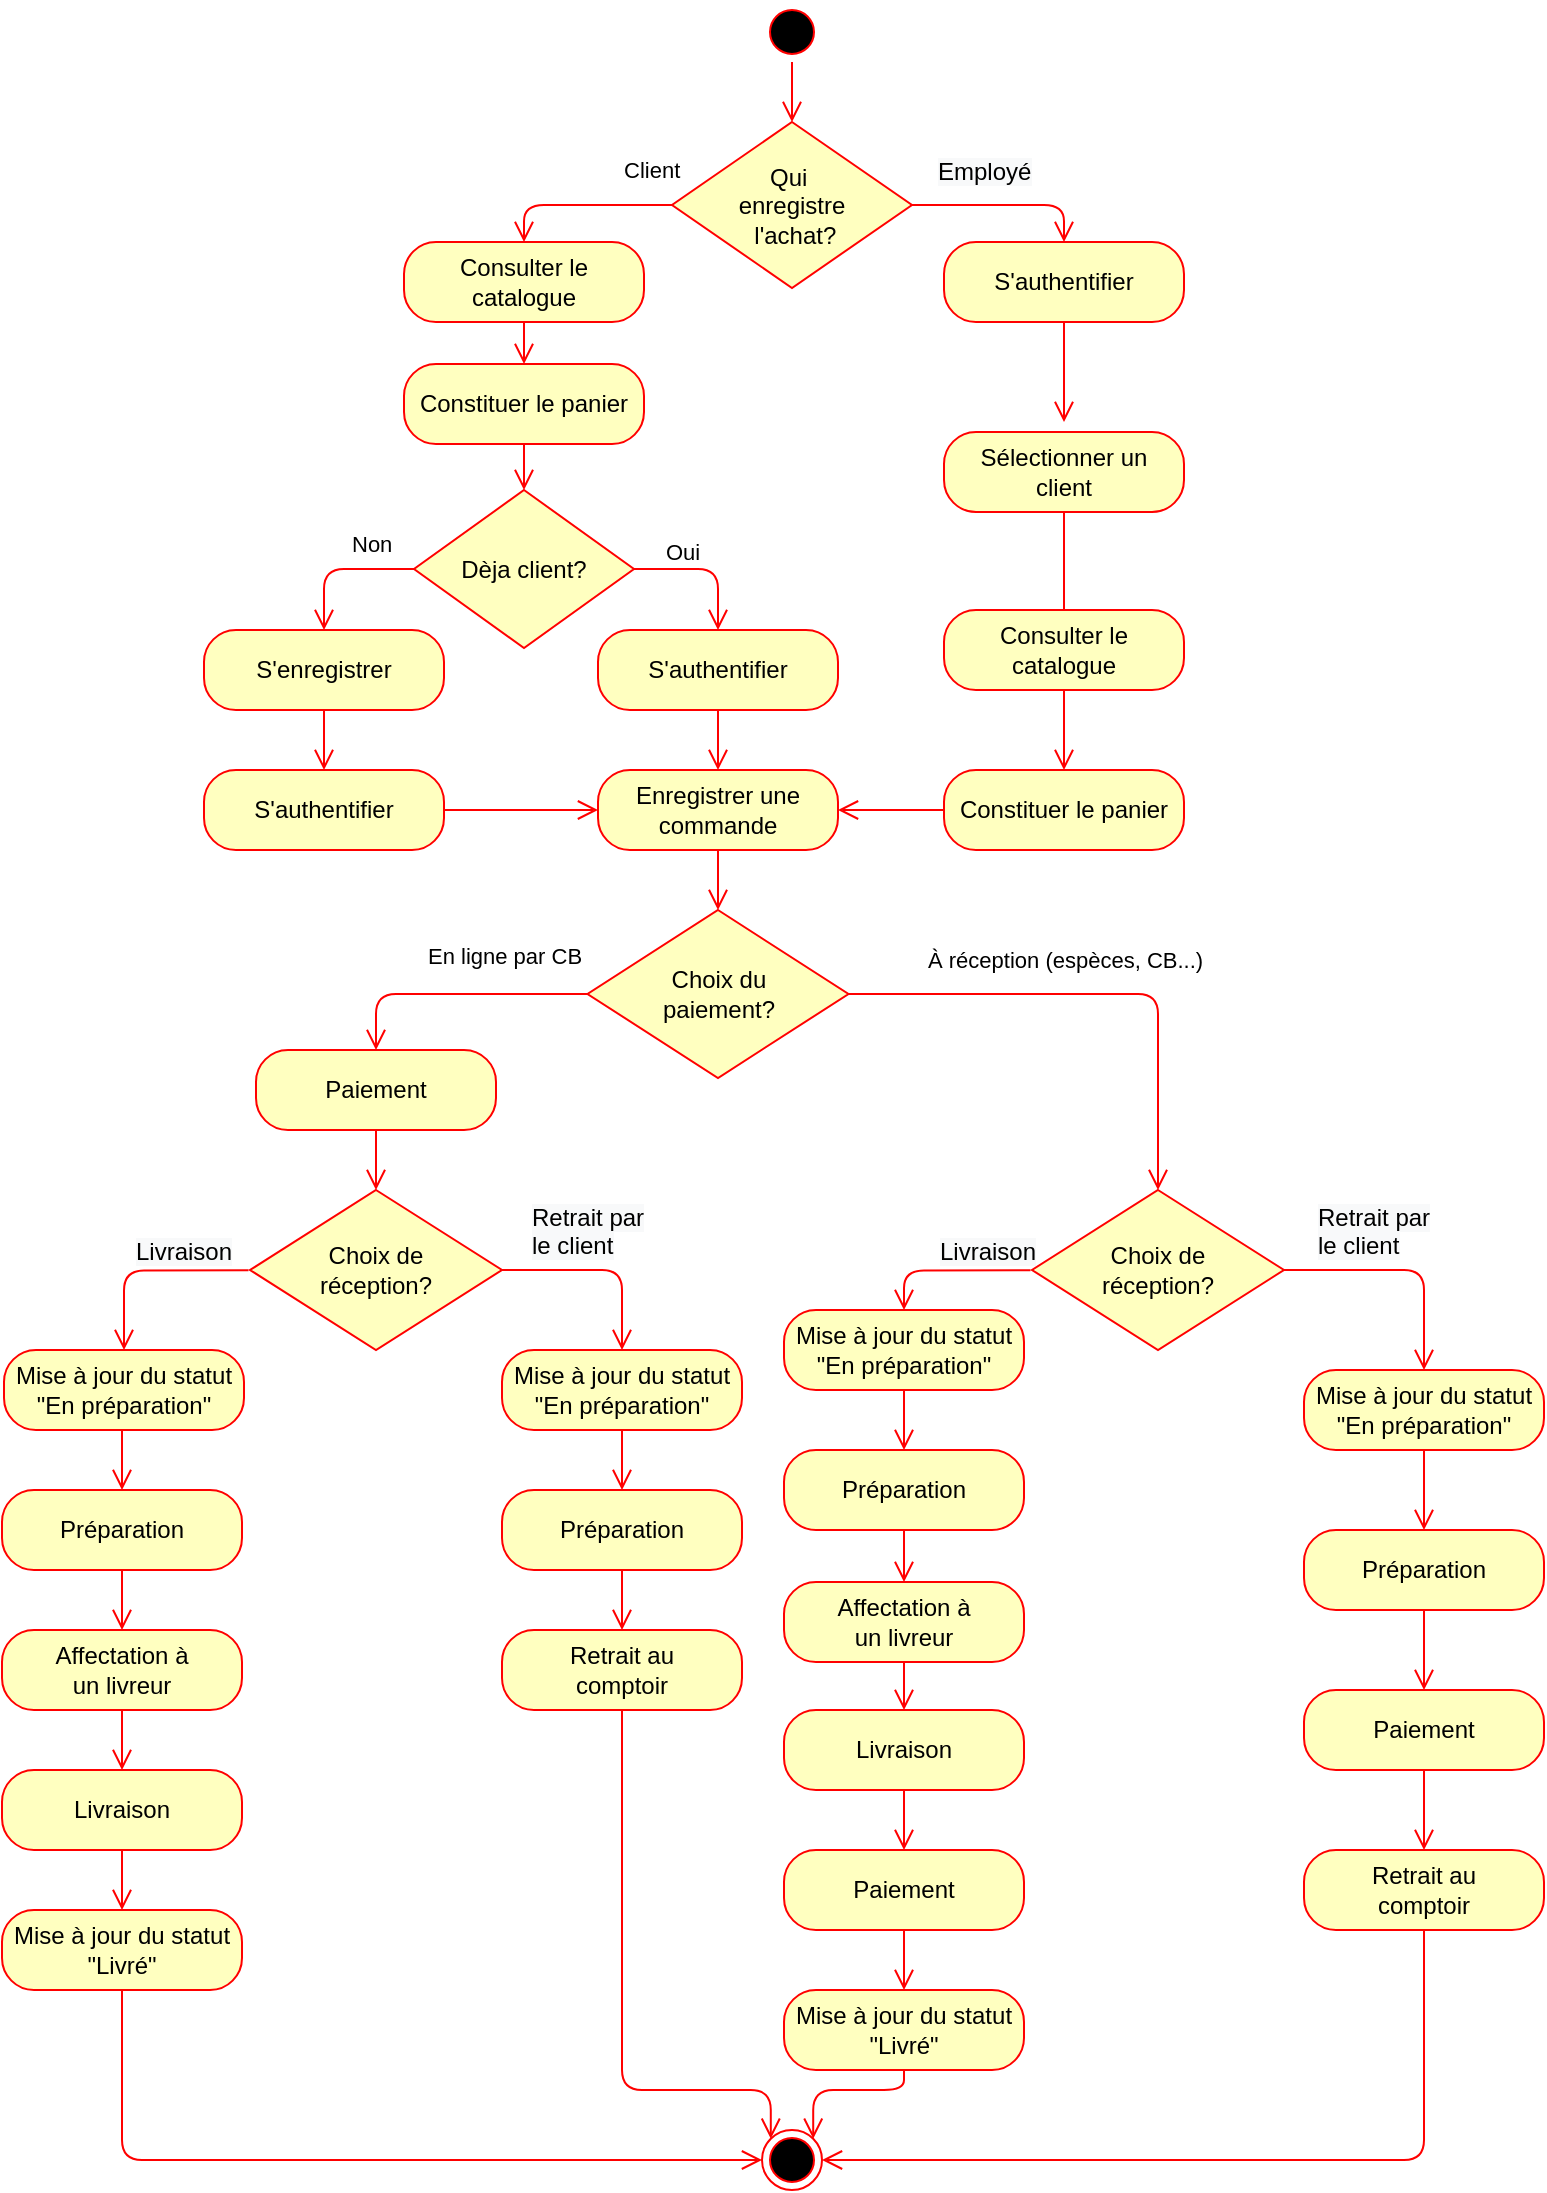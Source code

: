 <mxfile version="14.4.9" type="github">
  <diagram id="C5RBs43oDa-KdzZeNtuy" name="Page-1">
    <mxGraphModel dx="1613" dy="513" grid="1" gridSize="10" guides="1" tooltips="1" connect="1" arrows="1" fold="1" page="1" pageScale="1" pageWidth="827" pageHeight="1169" math="0" shadow="0">
      <root>
        <mxCell id="WIyWlLk6GJQsqaUBKTNV-0" />
        <mxCell id="WIyWlLk6GJQsqaUBKTNV-1" parent="WIyWlLk6GJQsqaUBKTNV-0" />
        <mxCell id="DZtqvsGBUFGNdlKDPb9Z-2" value="Consulter le catalogue" style="rounded=1;whiteSpace=wrap;html=1;arcSize=40;fontColor=#000000;fillColor=#ffffc0;strokeColor=#ff0000;" parent="WIyWlLk6GJQsqaUBKTNV-1" vertex="1">
          <mxGeometry x="200" y="136" width="120" height="40" as="geometry" />
        </mxCell>
        <mxCell id="DZtqvsGBUFGNdlKDPb9Z-3" value="" style="edgeStyle=orthogonalEdgeStyle;html=1;verticalAlign=bottom;endArrow=open;endSize=8;strokeColor=#ff0000;entryX=0.5;entryY=0;entryDx=0;entryDy=0;" parent="WIyWlLk6GJQsqaUBKTNV-1" source="DZtqvsGBUFGNdlKDPb9Z-2" target="DZtqvsGBUFGNdlKDPb9Z-4" edge="1">
          <mxGeometry relative="1" as="geometry">
            <mxPoint x="66" y="186" as="targetPoint" />
          </mxGeometry>
        </mxCell>
        <mxCell id="DZtqvsGBUFGNdlKDPb9Z-4" value="Constituer le panier" style="rounded=1;whiteSpace=wrap;html=1;arcSize=40;fontColor=#000000;fillColor=#ffffc0;strokeColor=#ff0000;" parent="WIyWlLk6GJQsqaUBKTNV-1" vertex="1">
          <mxGeometry x="200" y="197" width="120" height="40" as="geometry" />
        </mxCell>
        <mxCell id="DZtqvsGBUFGNdlKDPb9Z-5" value="" style="edgeStyle=orthogonalEdgeStyle;html=1;verticalAlign=bottom;endArrow=open;endSize=8;strokeColor=#ff0000;exitX=0.5;exitY=1;exitDx=0;exitDy=0;" parent="WIyWlLk6GJQsqaUBKTNV-1" source="DZtqvsGBUFGNdlKDPb9Z-4" edge="1">
          <mxGeometry relative="1" as="geometry">
            <mxPoint x="260" y="260" as="targetPoint" />
            <mxPoint x="510" y="441" as="sourcePoint" />
            <Array as="points" />
          </mxGeometry>
        </mxCell>
        <mxCell id="DZtqvsGBUFGNdlKDPb9Z-6" value="Qui&amp;nbsp;&lt;br&gt;enregistre&lt;br&gt;&amp;nbsp;l&#39;achat?" style="rhombus;whiteSpace=wrap;html=1;fillColor=#ffffc0;strokeColor=#ff0000;" parent="WIyWlLk6GJQsqaUBKTNV-1" vertex="1">
          <mxGeometry x="334" y="76" width="120" height="83" as="geometry" />
        </mxCell>
        <mxCell id="DZtqvsGBUFGNdlKDPb9Z-7" value="&lt;span style=&quot;font-size: 12px ; text-align: center ; white-space: normal ; background-color: rgb(248 , 249 , 250)&quot;&gt;Employé&lt;/span&gt;" style="edgeStyle=orthogonalEdgeStyle;html=1;align=left;verticalAlign=bottom;endArrow=open;endSize=8;strokeColor=#ff0000;entryX=0.5;entryY=0;entryDx=0;entryDy=0;" parent="WIyWlLk6GJQsqaUBKTNV-1" source="DZtqvsGBUFGNdlKDPb9Z-6" target="DZtqvsGBUFGNdlKDPb9Z-25" edge="1">
          <mxGeometry x="-0.781" y="9" relative="1" as="geometry">
            <mxPoint x="560" y="316" as="targetPoint" />
            <mxPoint y="1" as="offset" />
          </mxGeometry>
        </mxCell>
        <mxCell id="DZtqvsGBUFGNdlKDPb9Z-8" value="Client" style="edgeStyle=orthogonalEdgeStyle;html=1;align=left;verticalAlign=top;endArrow=open;endSize=8;strokeColor=#ff0000;exitX=0;exitY=0.5;exitDx=0;exitDy=0;entryX=0.5;entryY=0;entryDx=0;entryDy=0;" parent="WIyWlLk6GJQsqaUBKTNV-1" source="DZtqvsGBUFGNdlKDPb9Z-6" target="DZtqvsGBUFGNdlKDPb9Z-2" edge="1">
          <mxGeometry x="-0.426" y="-31" relative="1" as="geometry">
            <mxPoint x="260" y="146" as="targetPoint" />
            <mxPoint x="320" y="118" as="sourcePoint" />
            <Array as="points">
              <mxPoint x="260" y="118" />
            </Array>
            <mxPoint as="offset" />
          </mxGeometry>
        </mxCell>
        <mxCell id="DZtqvsGBUFGNdlKDPb9Z-9" value="Dèja client?" style="rhombus;whiteSpace=wrap;html=1;fillColor=#ffffc0;strokeColor=#ff0000;" parent="WIyWlLk6GJQsqaUBKTNV-1" vertex="1">
          <mxGeometry x="205" y="260" width="110" height="79" as="geometry" />
        </mxCell>
        <mxCell id="DZtqvsGBUFGNdlKDPb9Z-10" value="Oui" style="edgeStyle=orthogonalEdgeStyle;html=1;align=left;verticalAlign=bottom;endArrow=open;endSize=8;strokeColor=#ff0000;entryX=0.5;entryY=0;entryDx=0;entryDy=0;exitX=1;exitY=0.5;exitDx=0;exitDy=0;" parent="WIyWlLk6GJQsqaUBKTNV-1" source="DZtqvsGBUFGNdlKDPb9Z-9" target="DZtqvsGBUFGNdlKDPb9Z-18" edge="1">
          <mxGeometry x="-0.608" relative="1" as="geometry">
            <mxPoint x="350" y="510" as="targetPoint" />
            <mxPoint as="offset" />
            <Array as="points">
              <mxPoint x="315" y="300" />
              <mxPoint x="357" y="300" />
            </Array>
          </mxGeometry>
        </mxCell>
        <mxCell id="DZtqvsGBUFGNdlKDPb9Z-11" value="Non" style="edgeStyle=orthogonalEdgeStyle;html=1;align=left;verticalAlign=top;endArrow=open;endSize=8;strokeColor=#ff0000;exitX=0;exitY=0.5;exitDx=0;exitDy=0;entryX=0.5;entryY=0;entryDx=0;entryDy=0;" parent="WIyWlLk6GJQsqaUBKTNV-1" source="DZtqvsGBUFGNdlKDPb9Z-9" target="DZtqvsGBUFGNdlKDPb9Z-12" edge="1">
          <mxGeometry x="-0.119" y="-26" relative="1" as="geometry">
            <mxPoint x="110" y="450" as="targetPoint" />
            <mxPoint x="210" y="480" as="sourcePoint" />
            <Array as="points">
              <mxPoint x="205" y="300" />
              <mxPoint x="160" y="300" />
            </Array>
            <mxPoint as="offset" />
          </mxGeometry>
        </mxCell>
        <mxCell id="DZtqvsGBUFGNdlKDPb9Z-12" value="S&#39;enregistrer" style="rounded=1;whiteSpace=wrap;html=1;arcSize=40;fontColor=#000000;fillColor=#ffffc0;strokeColor=#ff0000;" parent="WIyWlLk6GJQsqaUBKTNV-1" vertex="1">
          <mxGeometry x="100" y="330" width="120" height="40" as="geometry" />
        </mxCell>
        <mxCell id="DZtqvsGBUFGNdlKDPb9Z-13" value="" style="edgeStyle=orthogonalEdgeStyle;html=1;verticalAlign=bottom;endArrow=open;endSize=8;strokeColor=#ff0000;entryX=0.5;entryY=0;entryDx=0;entryDy=0;" parent="WIyWlLk6GJQsqaUBKTNV-1" source="DZtqvsGBUFGNdlKDPb9Z-12" target="DZtqvsGBUFGNdlKDPb9Z-16" edge="1">
          <mxGeometry relative="1" as="geometry">
            <mxPoint x="30" y="630" as="targetPoint" />
          </mxGeometry>
        </mxCell>
        <mxCell id="DZtqvsGBUFGNdlKDPb9Z-16" value="S&#39;authentifier" style="rounded=1;whiteSpace=wrap;html=1;arcSize=40;fontColor=#000000;fillColor=#ffffc0;strokeColor=#ff0000;" parent="WIyWlLk6GJQsqaUBKTNV-1" vertex="1">
          <mxGeometry x="100" y="400" width="120" height="40" as="geometry" />
        </mxCell>
        <mxCell id="DZtqvsGBUFGNdlKDPb9Z-17" value="" style="edgeStyle=orthogonalEdgeStyle;html=1;verticalAlign=bottom;endArrow=open;endSize=8;strokeColor=#ff0000;entryX=0;entryY=0.5;entryDx=0;entryDy=0;" parent="WIyWlLk6GJQsqaUBKTNV-1" source="DZtqvsGBUFGNdlKDPb9Z-16" target="DZtqvsGBUFGNdlKDPb9Z-20" edge="1">
          <mxGeometry relative="1" as="geometry">
            <mxPoint x="240" y="620" as="targetPoint" />
          </mxGeometry>
        </mxCell>
        <mxCell id="DZtqvsGBUFGNdlKDPb9Z-18" value="S&#39;authentifier" style="rounded=1;whiteSpace=wrap;html=1;arcSize=40;fontColor=#000000;fillColor=#ffffc0;strokeColor=#ff0000;" parent="WIyWlLk6GJQsqaUBKTNV-1" vertex="1">
          <mxGeometry x="297" y="330" width="120" height="40" as="geometry" />
        </mxCell>
        <mxCell id="DZtqvsGBUFGNdlKDPb9Z-19" value="" style="edgeStyle=orthogonalEdgeStyle;html=1;verticalAlign=bottom;endArrow=open;endSize=8;strokeColor=#ff0000;entryX=0.5;entryY=0;entryDx=0;entryDy=0;" parent="WIyWlLk6GJQsqaUBKTNV-1" source="DZtqvsGBUFGNdlKDPb9Z-18" target="DZtqvsGBUFGNdlKDPb9Z-20" edge="1">
          <mxGeometry relative="1" as="geometry">
            <mxPoint x="354" y="570" as="targetPoint" />
          </mxGeometry>
        </mxCell>
        <mxCell id="DZtqvsGBUFGNdlKDPb9Z-20" value="Enregistrer une commande" style="rounded=1;whiteSpace=wrap;html=1;arcSize=40;fontColor=#000000;fillColor=#ffffc0;strokeColor=#ff0000;" parent="WIyWlLk6GJQsqaUBKTNV-1" vertex="1">
          <mxGeometry x="297" y="400" width="120" height="40" as="geometry" />
        </mxCell>
        <mxCell id="DZtqvsGBUFGNdlKDPb9Z-25" value="S&#39;authentifier" style="rounded=1;whiteSpace=wrap;html=1;arcSize=40;fontColor=#000000;fillColor=#ffffc0;strokeColor=#ff0000;" parent="WIyWlLk6GJQsqaUBKTNV-1" vertex="1">
          <mxGeometry x="470" y="136" width="120" height="40" as="geometry" />
        </mxCell>
        <mxCell id="DZtqvsGBUFGNdlKDPb9Z-26" value="" style="edgeStyle=orthogonalEdgeStyle;html=1;verticalAlign=bottom;endArrow=open;endSize=8;strokeColor=#ff0000;entryX=0.5;entryY=0;entryDx=0;entryDy=0;" parent="WIyWlLk6GJQsqaUBKTNV-1" source="DZtqvsGBUFGNdlKDPb9Z-25" edge="1">
          <mxGeometry relative="1" as="geometry">
            <mxPoint x="530" y="226" as="targetPoint" />
          </mxGeometry>
        </mxCell>
        <mxCell id="DZtqvsGBUFGNdlKDPb9Z-27" value="Choix de&lt;br&gt;réception?" style="rhombus;whiteSpace=wrap;html=1;fillColor=#ffffc0;strokeColor=#ff0000;" parent="WIyWlLk6GJQsqaUBKTNV-1" vertex="1">
          <mxGeometry x="123" y="610" width="126" height="80" as="geometry" />
        </mxCell>
        <mxCell id="DZtqvsGBUFGNdlKDPb9Z-28" value="&lt;span style=&quot;font-size: 12px ; text-align: center ; white-space: normal ; background-color: rgb(248 , 249 , 250)&quot;&gt;Livraison&lt;/span&gt;" style="edgeStyle=orthogonalEdgeStyle;html=1;align=left;verticalAlign=bottom;endArrow=open;endSize=8;strokeColor=#ff0000;exitX=-0.006;exitY=0.502;exitDx=0;exitDy=0;exitPerimeter=0;entryX=0.5;entryY=0;entryDx=0;entryDy=0;" parent="WIyWlLk6GJQsqaUBKTNV-1" source="DZtqvsGBUFGNdlKDPb9Z-27" target="xPHFzQDLNkLjSskqJtWU-8" edge="1">
          <mxGeometry x="0.132" relative="1" as="geometry">
            <mxPoint x="70" y="680" as="targetPoint" />
            <mxPoint x="109" y="650" as="sourcePoint" />
            <Array as="points">
              <mxPoint x="60" y="650" />
            </Array>
            <mxPoint as="offset" />
          </mxGeometry>
        </mxCell>
        <mxCell id="DZtqvsGBUFGNdlKDPb9Z-29" value="&lt;span style=&quot;font-size: 12px ; text-align: center ; white-space: normal ; background-color: rgb(248 , 249 , 250)&quot;&gt;Retrait&amp;nbsp;&lt;/span&gt;&lt;span style=&quot;font-size: 12px ; text-align: center ; white-space: normal ; background-color: rgb(248 , 249 , 250)&quot;&gt;par le client&lt;/span&gt;" style="edgeStyle=orthogonalEdgeStyle;html=1;align=left;verticalAlign=top;endArrow=open;endSize=8;strokeColor=#ff0000;entryX=0.5;entryY=0;entryDx=0;entryDy=0;" parent="WIyWlLk6GJQsqaUBKTNV-1" source="DZtqvsGBUFGNdlKDPb9Z-27" target="xPHFzQDLNkLjSskqJtWU-4" edge="1">
          <mxGeometry x="-0.75" y="40" relative="1" as="geometry">
            <mxPoint x="310" y="700" as="targetPoint" />
            <mxPoint as="offset" />
            <Array as="points">
              <mxPoint x="309" y="650" />
            </Array>
          </mxGeometry>
        </mxCell>
        <mxCell id="DZtqvsGBUFGNdlKDPb9Z-30" value="Affectation à&lt;br&gt;un livreur" style="rounded=1;whiteSpace=wrap;html=1;arcSize=40;fontColor=#000000;fillColor=#ffffc0;strokeColor=#ff0000;" parent="WIyWlLk6GJQsqaUBKTNV-1" vertex="1">
          <mxGeometry x="-1" y="830" width="120" height="40" as="geometry" />
        </mxCell>
        <mxCell id="DZtqvsGBUFGNdlKDPb9Z-31" value="" style="edgeStyle=orthogonalEdgeStyle;html=1;verticalAlign=bottom;endArrow=open;endSize=8;strokeColor=#ff0000;entryX=0.5;entryY=0;entryDx=0;entryDy=0;" parent="WIyWlLk6GJQsqaUBKTNV-1" source="DZtqvsGBUFGNdlKDPb9Z-30" target="DZtqvsGBUFGNdlKDPb9Z-34" edge="1">
          <mxGeometry relative="1" as="geometry">
            <mxPoint x="-31" y="1110" as="targetPoint" />
          </mxGeometry>
        </mxCell>
        <mxCell id="DZtqvsGBUFGNdlKDPb9Z-32" value="Retrait au&lt;br&gt;comptoir" style="rounded=1;whiteSpace=wrap;html=1;arcSize=40;fontColor=#000000;fillColor=#ffffc0;strokeColor=#ff0000;" parent="WIyWlLk6GJQsqaUBKTNV-1" vertex="1">
          <mxGeometry x="249" y="830" width="120" height="40" as="geometry" />
        </mxCell>
        <mxCell id="DZtqvsGBUFGNdlKDPb9Z-33" value="" style="edgeStyle=orthogonalEdgeStyle;html=1;verticalAlign=bottom;endArrow=open;endSize=8;strokeColor=#ff0000;exitX=0.5;exitY=1;exitDx=0;exitDy=0;entryX=0;entryY=0;entryDx=0;entryDy=0;" parent="WIyWlLk6GJQsqaUBKTNV-1" source="DZtqvsGBUFGNdlKDPb9Z-32" target="qeKKM6GIaMTyumXZyBNg-16" edge="1">
          <mxGeometry relative="1" as="geometry">
            <mxPoint x="310" y="980" as="targetPoint" />
            <Array as="points">
              <mxPoint x="309" y="1060" />
              <mxPoint x="383" y="1060" />
            </Array>
          </mxGeometry>
        </mxCell>
        <mxCell id="DZtqvsGBUFGNdlKDPb9Z-34" value="Livraison" style="rounded=1;whiteSpace=wrap;html=1;arcSize=40;fontColor=#000000;fillColor=#ffffc0;strokeColor=#ff0000;" parent="WIyWlLk6GJQsqaUBKTNV-1" vertex="1">
          <mxGeometry x="-1" y="900" width="120" height="40" as="geometry" />
        </mxCell>
        <mxCell id="DZtqvsGBUFGNdlKDPb9Z-35" value="" style="edgeStyle=orthogonalEdgeStyle;html=1;verticalAlign=bottom;endArrow=open;endSize=8;strokeColor=#ff0000;exitX=0.5;exitY=1;exitDx=0;exitDy=0;entryX=0.5;entryY=0;entryDx=0;entryDy=0;" parent="WIyWlLk6GJQsqaUBKTNV-1" source="DZtqvsGBUFGNdlKDPb9Z-34" target="MSf04392_6tNHXhAw77s-1" edge="1">
          <mxGeometry relative="1" as="geometry">
            <mxPoint x="59" y="880" as="targetPoint" />
            <Array as="points" />
          </mxGeometry>
        </mxCell>
        <mxCell id="DZtqvsGBUFGNdlKDPb9Z-38" value="" style="ellipse;html=1;shape=startState;fillColor=#000000;strokeColor=#ff0000;" parent="WIyWlLk6GJQsqaUBKTNV-1" vertex="1">
          <mxGeometry x="379" y="16" width="30" height="30" as="geometry" />
        </mxCell>
        <mxCell id="DZtqvsGBUFGNdlKDPb9Z-39" value="" style="edgeStyle=orthogonalEdgeStyle;html=1;verticalAlign=bottom;endArrow=open;endSize=8;strokeColor=#ff0000;entryX=0.5;entryY=0;entryDx=0;entryDy=0;" parent="WIyWlLk6GJQsqaUBKTNV-1" source="DZtqvsGBUFGNdlKDPb9Z-38" target="DZtqvsGBUFGNdlKDPb9Z-6" edge="1">
          <mxGeometry relative="1" as="geometry">
            <mxPoint x="394" y="156" as="targetPoint" />
          </mxGeometry>
        </mxCell>
        <mxCell id="DZtqvsGBUFGNdlKDPb9Z-40" value="Sélectionner un&lt;br&gt;client" style="rounded=1;whiteSpace=wrap;html=1;arcSize=40;fontColor=#000000;fillColor=#ffffc0;strokeColor=#ff0000;" parent="WIyWlLk6GJQsqaUBKTNV-1" vertex="1">
          <mxGeometry x="470" y="231" width="120" height="40" as="geometry" />
        </mxCell>
        <mxCell id="DZtqvsGBUFGNdlKDPb9Z-41" value="" style="edgeStyle=orthogonalEdgeStyle;html=1;verticalAlign=bottom;endArrow=open;endSize=8;strokeColor=#ff0000;exitX=0.5;exitY=1;exitDx=0;exitDy=0;entryX=0.5;entryY=0;entryDx=0;entryDy=0;" parent="WIyWlLk6GJQsqaUBKTNV-1" source="DZtqvsGBUFGNdlKDPb9Z-40" target="DZtqvsGBUFGNdlKDPb9Z-44" edge="1">
          <mxGeometry relative="1" as="geometry">
            <mxPoint x="660" y="370" as="targetPoint" />
            <Array as="points">
              <mxPoint x="530" y="330" />
              <mxPoint x="530" y="330" />
            </Array>
          </mxGeometry>
        </mxCell>
        <mxCell id="DZtqvsGBUFGNdlKDPb9Z-44" value="Consulter le catalogue" style="rounded=1;whiteSpace=wrap;html=1;arcSize=40;fontColor=#000000;fillColor=#ffffc0;strokeColor=#ff0000;" parent="WIyWlLk6GJQsqaUBKTNV-1" vertex="1">
          <mxGeometry x="470" y="320" width="120" height="40" as="geometry" />
        </mxCell>
        <mxCell id="DZtqvsGBUFGNdlKDPb9Z-45" value="" style="edgeStyle=orthogonalEdgeStyle;html=1;verticalAlign=bottom;endArrow=open;endSize=8;strokeColor=#ff0000;entryX=0.5;entryY=0;entryDx=0;entryDy=0;" parent="WIyWlLk6GJQsqaUBKTNV-1" source="DZtqvsGBUFGNdlKDPb9Z-44" target="DZtqvsGBUFGNdlKDPb9Z-46" edge="1">
          <mxGeometry relative="1" as="geometry">
            <mxPoint x="430" y="330" as="targetPoint" />
          </mxGeometry>
        </mxCell>
        <mxCell id="DZtqvsGBUFGNdlKDPb9Z-46" value="Constituer le panier" style="rounded=1;whiteSpace=wrap;html=1;arcSize=40;fontColor=#000000;fillColor=#ffffc0;strokeColor=#ff0000;" parent="WIyWlLk6GJQsqaUBKTNV-1" vertex="1">
          <mxGeometry x="470" y="400" width="120" height="40" as="geometry" />
        </mxCell>
        <mxCell id="DZtqvsGBUFGNdlKDPb9Z-47" value="" style="edgeStyle=orthogonalEdgeStyle;html=1;verticalAlign=bottom;endArrow=open;endSize=8;strokeColor=#ff0000;exitX=0;exitY=0.5;exitDx=0;exitDy=0;entryX=1;entryY=0.5;entryDx=0;entryDy=0;" parent="WIyWlLk6GJQsqaUBKTNV-1" source="DZtqvsGBUFGNdlKDPb9Z-46" target="DZtqvsGBUFGNdlKDPb9Z-20" edge="1">
          <mxGeometry relative="1" as="geometry">
            <mxPoint x="430" y="560" as="targetPoint" />
            <mxPoint x="710" y="580" as="sourcePoint" />
            <Array as="points">
              <mxPoint x="450" y="420" />
              <mxPoint x="450" y="420" />
            </Array>
          </mxGeometry>
        </mxCell>
        <mxCell id="qeKKM6GIaMTyumXZyBNg-2" value="Choix du &lt;br&gt;paiement?" style="rhombus;whiteSpace=wrap;html=1;fillColor=#ffffc0;strokeColor=#ff0000;" parent="WIyWlLk6GJQsqaUBKTNV-1" vertex="1">
          <mxGeometry x="291.75" y="470" width="130.5" height="84" as="geometry" />
        </mxCell>
        <mxCell id="qeKKM6GIaMTyumXZyBNg-3" value="À réception (espèces, CB...)" style="edgeStyle=orthogonalEdgeStyle;html=1;align=left;verticalAlign=bottom;endArrow=open;endSize=8;strokeColor=#ff0000;exitX=1;exitY=0.5;exitDx=0;exitDy=0;" parent="WIyWlLk6GJQsqaUBKTNV-1" source="qeKKM6GIaMTyumXZyBNg-2" target="qeKKM6GIaMTyumXZyBNg-7" edge="1">
          <mxGeometry x="-0.705" y="8" relative="1" as="geometry">
            <mxPoint x="610" y="530" as="targetPoint" />
            <Array as="points">
              <mxPoint x="577" y="512" />
            </Array>
            <mxPoint as="offset" />
          </mxGeometry>
        </mxCell>
        <mxCell id="qeKKM6GIaMTyumXZyBNg-4" value="En ligne par CB" style="edgeStyle=orthogonalEdgeStyle;html=1;align=left;verticalAlign=top;endArrow=open;endSize=8;strokeColor=#ff0000;entryX=0.5;entryY=0;entryDx=0;entryDy=0;" parent="WIyWlLk6GJQsqaUBKTNV-1" source="qeKKM6GIaMTyumXZyBNg-2" target="xPHFzQDLNkLjSskqJtWU-2" edge="1">
          <mxGeometry x="0.222" y="-32" relative="1" as="geometry">
            <mxPoint x="180" y="512" as="targetPoint" />
            <mxPoint as="offset" />
          </mxGeometry>
        </mxCell>
        <mxCell id="qeKKM6GIaMTyumXZyBNg-7" value="Choix de&lt;br&gt;réception?" style="rhombus;whiteSpace=wrap;html=1;fillColor=#ffffc0;strokeColor=#ff0000;" parent="WIyWlLk6GJQsqaUBKTNV-1" vertex="1">
          <mxGeometry x="514" y="610" width="126" height="80" as="geometry" />
        </mxCell>
        <mxCell id="qeKKM6GIaMTyumXZyBNg-8" value="&lt;span style=&quot;font-size: 12px ; text-align: center ; white-space: normal ; background-color: rgb(248 , 249 , 250)&quot;&gt;Livraison&lt;/span&gt;" style="edgeStyle=orthogonalEdgeStyle;html=1;align=left;verticalAlign=bottom;endArrow=open;endSize=8;strokeColor=#ff0000;exitX=-0.006;exitY=0.502;exitDx=0;exitDy=0;exitPerimeter=0;entryX=0.5;entryY=0;entryDx=0;entryDy=0;" parent="WIyWlLk6GJQsqaUBKTNV-1" source="qeKKM6GIaMTyumXZyBNg-7" target="xPHFzQDLNkLjSskqJtWU-12" edge="1">
          <mxGeometry x="0.132" relative="1" as="geometry">
            <mxPoint x="390" y="730" as="targetPoint" />
            <mxPoint x="500" y="650" as="sourcePoint" />
            <Array as="points">
              <mxPoint x="450" y="650" />
            </Array>
            <mxPoint as="offset" />
          </mxGeometry>
        </mxCell>
        <mxCell id="qeKKM6GIaMTyumXZyBNg-9" value="&lt;span style=&quot;font-size: 12px ; text-align: center ; white-space: normal ; background-color: rgb(248 , 249 , 250)&quot;&gt;Retrait&amp;nbsp;&lt;/span&gt;&lt;span style=&quot;font-size: 12px ; text-align: center ; white-space: normal ; background-color: rgb(248 , 249 , 250)&quot;&gt;par le client&lt;/span&gt;" style="edgeStyle=orthogonalEdgeStyle;html=1;align=left;verticalAlign=top;endArrow=open;endSize=8;strokeColor=#ff0000;entryX=0.5;entryY=0;entryDx=0;entryDy=0;" parent="WIyWlLk6GJQsqaUBKTNV-1" source="qeKKM6GIaMTyumXZyBNg-7" target="xPHFzQDLNkLjSskqJtWU-16" edge="1">
          <mxGeometry x="-0.75" y="40" relative="1" as="geometry">
            <mxPoint x="720" y="650" as="targetPoint" />
            <mxPoint as="offset" />
          </mxGeometry>
        </mxCell>
        <mxCell id="qeKKM6GIaMTyumXZyBNg-10" value="Affectation à&lt;br&gt;un livreur" style="rounded=1;whiteSpace=wrap;html=1;arcSize=40;fontColor=#000000;fillColor=#ffffc0;strokeColor=#ff0000;" parent="WIyWlLk6GJQsqaUBKTNV-1" vertex="1">
          <mxGeometry x="390" y="806" width="120" height="40" as="geometry" />
        </mxCell>
        <mxCell id="qeKKM6GIaMTyumXZyBNg-11" value="" style="edgeStyle=orthogonalEdgeStyle;html=1;verticalAlign=bottom;endArrow=open;endSize=8;strokeColor=#ff0000;entryX=0.5;entryY=0;entryDx=0;entryDy=0;" parent="WIyWlLk6GJQsqaUBKTNV-1" source="qeKKM6GIaMTyumXZyBNg-10" target="qeKKM6GIaMTyumXZyBNg-14" edge="1">
          <mxGeometry relative="1" as="geometry">
            <mxPoint x="360" y="1110" as="targetPoint" />
          </mxGeometry>
        </mxCell>
        <mxCell id="qeKKM6GIaMTyumXZyBNg-12" value="Paiement" style="rounded=1;whiteSpace=wrap;html=1;arcSize=40;fontColor=#000000;fillColor=#ffffc0;strokeColor=#ff0000;" parent="WIyWlLk6GJQsqaUBKTNV-1" vertex="1">
          <mxGeometry x="650" y="860" width="120" height="40" as="geometry" />
        </mxCell>
        <mxCell id="qeKKM6GIaMTyumXZyBNg-13" value="" style="edgeStyle=orthogonalEdgeStyle;html=1;verticalAlign=bottom;endArrow=open;endSize=8;strokeColor=#ff0000;exitX=0.5;exitY=1;exitDx=0;exitDy=0;entryX=0.5;entryY=0;entryDx=0;entryDy=0;" parent="WIyWlLk6GJQsqaUBKTNV-1" source="qeKKM6GIaMTyumXZyBNg-12" target="qeKKM6GIaMTyumXZyBNg-20" edge="1">
          <mxGeometry relative="1" as="geometry">
            <mxPoint x="680" y="945" as="targetPoint" />
            <Array as="points">
              <mxPoint x="710" y="920" />
              <mxPoint x="710" y="920" />
            </Array>
          </mxGeometry>
        </mxCell>
        <mxCell id="qeKKM6GIaMTyumXZyBNg-14" value="Livraison" style="rounded=1;whiteSpace=wrap;html=1;arcSize=40;fontColor=#000000;fillColor=#ffffc0;strokeColor=#ff0000;" parent="WIyWlLk6GJQsqaUBKTNV-1" vertex="1">
          <mxGeometry x="390" y="870" width="120" height="40" as="geometry" />
        </mxCell>
        <mxCell id="qeKKM6GIaMTyumXZyBNg-15" value="" style="edgeStyle=orthogonalEdgeStyle;html=1;verticalAlign=bottom;endArrow=open;endSize=8;strokeColor=#ff0000;exitX=0.5;exitY=1;exitDx=0;exitDy=0;entryX=0.5;entryY=0;entryDx=0;entryDy=0;" parent="WIyWlLk6GJQsqaUBKTNV-1" source="qeKKM6GIaMTyumXZyBNg-14" target="qeKKM6GIaMTyumXZyBNg-17" edge="1">
          <mxGeometry relative="1" as="geometry">
            <mxPoint x="450" y="810" as="targetPoint" />
            <Array as="points" />
          </mxGeometry>
        </mxCell>
        <mxCell id="qeKKM6GIaMTyumXZyBNg-16" value="" style="ellipse;html=1;shape=endState;fillColor=#000000;strokeColor=#ff0000;" parent="WIyWlLk6GJQsqaUBKTNV-1" vertex="1">
          <mxGeometry x="379" y="1080" width="30" height="30" as="geometry" />
        </mxCell>
        <mxCell id="qeKKM6GIaMTyumXZyBNg-17" value="Paiement" style="rounded=1;whiteSpace=wrap;html=1;arcSize=40;fontColor=#000000;fillColor=#ffffc0;strokeColor=#ff0000;" parent="WIyWlLk6GJQsqaUBKTNV-1" vertex="1">
          <mxGeometry x="390" y="940" width="120" height="40" as="geometry" />
        </mxCell>
        <mxCell id="qeKKM6GIaMTyumXZyBNg-18" value="" style="edgeStyle=orthogonalEdgeStyle;html=1;verticalAlign=bottom;endArrow=open;endSize=8;strokeColor=#ff0000;entryX=0.5;entryY=0;entryDx=0;entryDy=0;" parent="WIyWlLk6GJQsqaUBKTNV-1" source="qeKKM6GIaMTyumXZyBNg-17" target="MSf04392_6tNHXhAw77s-3" edge="1">
          <mxGeometry relative="1" as="geometry">
            <mxPoint x="450" y="880" as="targetPoint" />
            <Array as="points" />
          </mxGeometry>
        </mxCell>
        <mxCell id="qeKKM6GIaMTyumXZyBNg-20" value="Retrait au&lt;br&gt;comptoir" style="rounded=1;whiteSpace=wrap;html=1;arcSize=40;fontColor=#000000;fillColor=#ffffc0;strokeColor=#ff0000;" parent="WIyWlLk6GJQsqaUBKTNV-1" vertex="1">
          <mxGeometry x="650" y="940" width="120" height="40" as="geometry" />
        </mxCell>
        <mxCell id="qeKKM6GIaMTyumXZyBNg-21" value="" style="edgeStyle=orthogonalEdgeStyle;html=1;verticalAlign=bottom;endArrow=open;endSize=8;strokeColor=#ff0000;entryX=1;entryY=0.5;entryDx=0;entryDy=0;" parent="WIyWlLk6GJQsqaUBKTNV-1" source="qeKKM6GIaMTyumXZyBNg-20" target="qeKKM6GIaMTyumXZyBNg-16" edge="1">
          <mxGeometry relative="1" as="geometry">
            <mxPoint x="310" y="945" as="targetPoint" />
            <Array as="points">
              <mxPoint x="710" y="1095" />
            </Array>
          </mxGeometry>
        </mxCell>
        <mxCell id="MwOO__RhozNV4KL4FOzL-0" value="" style="edgeStyle=orthogonalEdgeStyle;html=1;verticalAlign=bottom;endArrow=open;endSize=8;strokeColor=#ff0000;entryX=0.5;entryY=0;entryDx=0;entryDy=0;" parent="WIyWlLk6GJQsqaUBKTNV-1" source="DZtqvsGBUFGNdlKDPb9Z-20" target="qeKKM6GIaMTyumXZyBNg-2" edge="1">
          <mxGeometry relative="1" as="geometry">
            <mxPoint x="357" y="470" as="targetPoint" />
            <mxPoint x="357" y="440" as="sourcePoint" />
          </mxGeometry>
        </mxCell>
        <mxCell id="MSf04392_6tNHXhAw77s-1" value="Mise à jour du statut&lt;br&gt;&quot;Livré&quot;" style="rounded=1;whiteSpace=wrap;html=1;arcSize=40;fontColor=#000000;fillColor=#ffffc0;strokeColor=#ff0000;" parent="WIyWlLk6GJQsqaUBKTNV-1" vertex="1">
          <mxGeometry x="-1" y="970" width="120" height="40" as="geometry" />
        </mxCell>
        <mxCell id="MSf04392_6tNHXhAw77s-2" value="" style="edgeStyle=orthogonalEdgeStyle;html=1;verticalAlign=bottom;endArrow=open;endSize=8;strokeColor=#ff0000;entryX=0;entryY=0.5;entryDx=0;entryDy=0;" parent="WIyWlLk6GJQsqaUBKTNV-1" source="MSf04392_6tNHXhAw77s-1" target="qeKKM6GIaMTyumXZyBNg-16" edge="1">
          <mxGeometry relative="1" as="geometry">
            <mxPoint x="63" y="980" as="targetPoint" />
            <Array as="points">
              <mxPoint x="59" y="1095" />
            </Array>
          </mxGeometry>
        </mxCell>
        <mxCell id="MSf04392_6tNHXhAw77s-3" value="Mise à jour du statut&lt;br&gt;&quot;Livré&quot;" style="rounded=1;whiteSpace=wrap;html=1;arcSize=40;fontColor=#000000;fillColor=#ffffc0;strokeColor=#ff0000;" parent="WIyWlLk6GJQsqaUBKTNV-1" vertex="1">
          <mxGeometry x="390" y="1010" width="120" height="40" as="geometry" />
        </mxCell>
        <mxCell id="MSf04392_6tNHXhAw77s-4" value="" style="edgeStyle=orthogonalEdgeStyle;html=1;verticalAlign=bottom;endArrow=open;endSize=8;strokeColor=#ff0000;entryX=1;entryY=0;entryDx=0;entryDy=0;" parent="WIyWlLk6GJQsqaUBKTNV-1" source="MSf04392_6tNHXhAw77s-3" target="qeKKM6GIaMTyumXZyBNg-16" edge="1">
          <mxGeometry relative="1" as="geometry">
            <mxPoint x="405" y="950" as="targetPoint" />
            <Array as="points">
              <mxPoint x="450" y="1060" />
              <mxPoint x="405" y="1060" />
            </Array>
          </mxGeometry>
        </mxCell>
        <mxCell id="xPHFzQDLNkLjSskqJtWU-0" value="Préparation" style="rounded=1;whiteSpace=wrap;html=1;arcSize=40;fontColor=#000000;fillColor=#ffffc0;strokeColor=#ff0000;" parent="WIyWlLk6GJQsqaUBKTNV-1" vertex="1">
          <mxGeometry x="-1" y="760" width="120" height="40" as="geometry" />
        </mxCell>
        <mxCell id="xPHFzQDLNkLjSskqJtWU-1" value="" style="edgeStyle=orthogonalEdgeStyle;html=1;verticalAlign=bottom;endArrow=open;endSize=8;strokeColor=#ff0000;" parent="WIyWlLk6GJQsqaUBKTNV-1" source="xPHFzQDLNkLjSskqJtWU-0" target="DZtqvsGBUFGNdlKDPb9Z-30" edge="1">
          <mxGeometry relative="1" as="geometry">
            <mxPoint x="70" y="570" as="targetPoint" />
          </mxGeometry>
        </mxCell>
        <mxCell id="xPHFzQDLNkLjSskqJtWU-2" value="Paiement" style="rounded=1;whiteSpace=wrap;html=1;arcSize=40;fontColor=#000000;fillColor=#ffffc0;strokeColor=#ff0000;" parent="WIyWlLk6GJQsqaUBKTNV-1" vertex="1">
          <mxGeometry x="126" y="540" width="120" height="40" as="geometry" />
        </mxCell>
        <mxCell id="xPHFzQDLNkLjSskqJtWU-3" value="" style="edgeStyle=orthogonalEdgeStyle;html=1;verticalAlign=bottom;endArrow=open;endSize=8;strokeColor=#ff0000;entryX=0.5;entryY=0;entryDx=0;entryDy=0;" parent="WIyWlLk6GJQsqaUBKTNV-1" source="xPHFzQDLNkLjSskqJtWU-2" target="DZtqvsGBUFGNdlKDPb9Z-27" edge="1">
          <mxGeometry relative="1" as="geometry">
            <mxPoint x="80" y="585" as="targetPoint" />
          </mxGeometry>
        </mxCell>
        <mxCell id="xPHFzQDLNkLjSskqJtWU-4" value="Mise à jour du statut&lt;br&gt;&quot;En préparation&quot;" style="rounded=1;whiteSpace=wrap;html=1;arcSize=40;fontColor=#000000;fillColor=#ffffc0;strokeColor=#ff0000;" parent="WIyWlLk6GJQsqaUBKTNV-1" vertex="1">
          <mxGeometry x="249" y="690" width="120" height="40" as="geometry" />
        </mxCell>
        <mxCell id="xPHFzQDLNkLjSskqJtWU-5" value="" style="edgeStyle=orthogonalEdgeStyle;html=1;verticalAlign=bottom;endArrow=open;endSize=8;strokeColor=#ff0000;entryX=0.5;entryY=0;entryDx=0;entryDy=0;" parent="WIyWlLk6GJQsqaUBKTNV-1" source="xPHFzQDLNkLjSskqJtWU-4" target="xPHFzQDLNkLjSskqJtWU-10" edge="1">
          <mxGeometry relative="1" as="geometry">
            <mxPoint x="360" y="750" as="targetPoint" />
          </mxGeometry>
        </mxCell>
        <mxCell id="xPHFzQDLNkLjSskqJtWU-6" value="Préparation" style="rounded=1;whiteSpace=wrap;html=1;arcSize=40;fontColor=#000000;fillColor=#ffffc0;strokeColor=#ff0000;" parent="WIyWlLk6GJQsqaUBKTNV-1" vertex="1">
          <mxGeometry x="390" y="740" width="120" height="40" as="geometry" />
        </mxCell>
        <mxCell id="xPHFzQDLNkLjSskqJtWU-7" value="" style="edgeStyle=orthogonalEdgeStyle;html=1;verticalAlign=bottom;endArrow=open;endSize=8;strokeColor=#ff0000;entryX=0.5;entryY=0;entryDx=0;entryDy=0;" parent="WIyWlLk6GJQsqaUBKTNV-1" source="xPHFzQDLNkLjSskqJtWU-6" target="qeKKM6GIaMTyumXZyBNg-10" edge="1">
          <mxGeometry relative="1" as="geometry">
            <mxPoint x="360" y="830" as="targetPoint" />
          </mxGeometry>
        </mxCell>
        <mxCell id="xPHFzQDLNkLjSskqJtWU-8" value="Mise à jour du statut&lt;br&gt;&quot;En préparation&quot;" style="rounded=1;whiteSpace=wrap;html=1;arcSize=40;fontColor=#000000;fillColor=#ffffc0;strokeColor=#ff0000;" parent="WIyWlLk6GJQsqaUBKTNV-1" vertex="1">
          <mxGeometry y="690" width="120" height="40" as="geometry" />
        </mxCell>
        <mxCell id="xPHFzQDLNkLjSskqJtWU-9" value="" style="edgeStyle=orthogonalEdgeStyle;html=1;verticalAlign=bottom;endArrow=open;endSize=8;strokeColor=#ff0000;" parent="WIyWlLk6GJQsqaUBKTNV-1" source="xPHFzQDLNkLjSskqJtWU-8" target="xPHFzQDLNkLjSskqJtWU-0" edge="1">
          <mxGeometry relative="1" as="geometry">
            <mxPoint x="330" y="830" as="targetPoint" />
            <Array as="points">
              <mxPoint x="59" y="740" />
              <mxPoint x="59" y="740" />
            </Array>
          </mxGeometry>
        </mxCell>
        <mxCell id="xPHFzQDLNkLjSskqJtWU-10" value="Préparation" style="rounded=1;whiteSpace=wrap;html=1;arcSize=40;fontColor=#000000;fillColor=#ffffc0;strokeColor=#ff0000;" parent="WIyWlLk6GJQsqaUBKTNV-1" vertex="1">
          <mxGeometry x="249" y="760" width="120" height="40" as="geometry" />
        </mxCell>
        <mxCell id="xPHFzQDLNkLjSskqJtWU-11" value="" style="edgeStyle=orthogonalEdgeStyle;html=1;verticalAlign=bottom;endArrow=open;endSize=8;strokeColor=#ff0000;entryX=0.5;entryY=0;entryDx=0;entryDy=0;exitX=0.5;exitY=1;exitDx=0;exitDy=0;" parent="WIyWlLk6GJQsqaUBKTNV-1" source="xPHFzQDLNkLjSskqJtWU-10" target="DZtqvsGBUFGNdlKDPb9Z-32" edge="1">
          <mxGeometry relative="1" as="geometry">
            <mxPoint x="330" y="810" as="targetPoint" />
            <Array as="points">
              <mxPoint x="309" y="810" />
              <mxPoint x="309" y="810" />
            </Array>
          </mxGeometry>
        </mxCell>
        <mxCell id="xPHFzQDLNkLjSskqJtWU-12" value="Mise à jour du statut&lt;br&gt;&quot;En préparation&quot;" style="rounded=1;whiteSpace=wrap;html=1;arcSize=40;fontColor=#000000;fillColor=#ffffc0;strokeColor=#ff0000;" parent="WIyWlLk6GJQsqaUBKTNV-1" vertex="1">
          <mxGeometry x="390" y="670" width="120" height="40" as="geometry" />
        </mxCell>
        <mxCell id="xPHFzQDLNkLjSskqJtWU-13" value="" style="edgeStyle=orthogonalEdgeStyle;html=1;verticalAlign=bottom;endArrow=open;endSize=8;strokeColor=#ff0000;entryX=0.5;entryY=0;entryDx=0;entryDy=0;" parent="WIyWlLk6GJQsqaUBKTNV-1" source="xPHFzQDLNkLjSskqJtWU-12" edge="1">
          <mxGeometry relative="1" as="geometry">
            <mxPoint x="450" y="740" as="targetPoint" />
          </mxGeometry>
        </mxCell>
        <mxCell id="xPHFzQDLNkLjSskqJtWU-14" value="Préparation" style="rounded=1;whiteSpace=wrap;html=1;arcSize=40;fontColor=#000000;fillColor=#ffffc0;strokeColor=#ff0000;" parent="WIyWlLk6GJQsqaUBKTNV-1" vertex="1">
          <mxGeometry x="650" y="780" width="120" height="40" as="geometry" />
        </mxCell>
        <mxCell id="xPHFzQDLNkLjSskqJtWU-15" value="" style="edgeStyle=orthogonalEdgeStyle;html=1;verticalAlign=bottom;endArrow=open;endSize=8;strokeColor=#ff0000;entryX=0.5;entryY=0;entryDx=0;entryDy=0;" parent="WIyWlLk6GJQsqaUBKTNV-1" source="xPHFzQDLNkLjSskqJtWU-14" target="qeKKM6GIaMTyumXZyBNg-12" edge="1">
          <mxGeometry relative="1" as="geometry">
            <mxPoint x="460.0" y="816" as="targetPoint" />
          </mxGeometry>
        </mxCell>
        <mxCell id="xPHFzQDLNkLjSskqJtWU-16" value="Mise à jour du statut&lt;br&gt;&quot;En préparation&quot;" style="rounded=1;whiteSpace=wrap;html=1;arcSize=40;fontColor=#000000;fillColor=#ffffc0;strokeColor=#ff0000;" parent="WIyWlLk6GJQsqaUBKTNV-1" vertex="1">
          <mxGeometry x="650" y="700" width="120" height="40" as="geometry" />
        </mxCell>
        <mxCell id="xPHFzQDLNkLjSskqJtWU-17" value="" style="edgeStyle=orthogonalEdgeStyle;html=1;verticalAlign=bottom;endArrow=open;endSize=8;strokeColor=#ff0000;entryX=0.5;entryY=0;entryDx=0;entryDy=0;" parent="WIyWlLk6GJQsqaUBKTNV-1" source="xPHFzQDLNkLjSskqJtWU-16" target="xPHFzQDLNkLjSskqJtWU-14" edge="1">
          <mxGeometry relative="1" as="geometry">
            <mxPoint x="710.0" y="760" as="targetPoint" />
          </mxGeometry>
        </mxCell>
      </root>
    </mxGraphModel>
  </diagram>
</mxfile>
